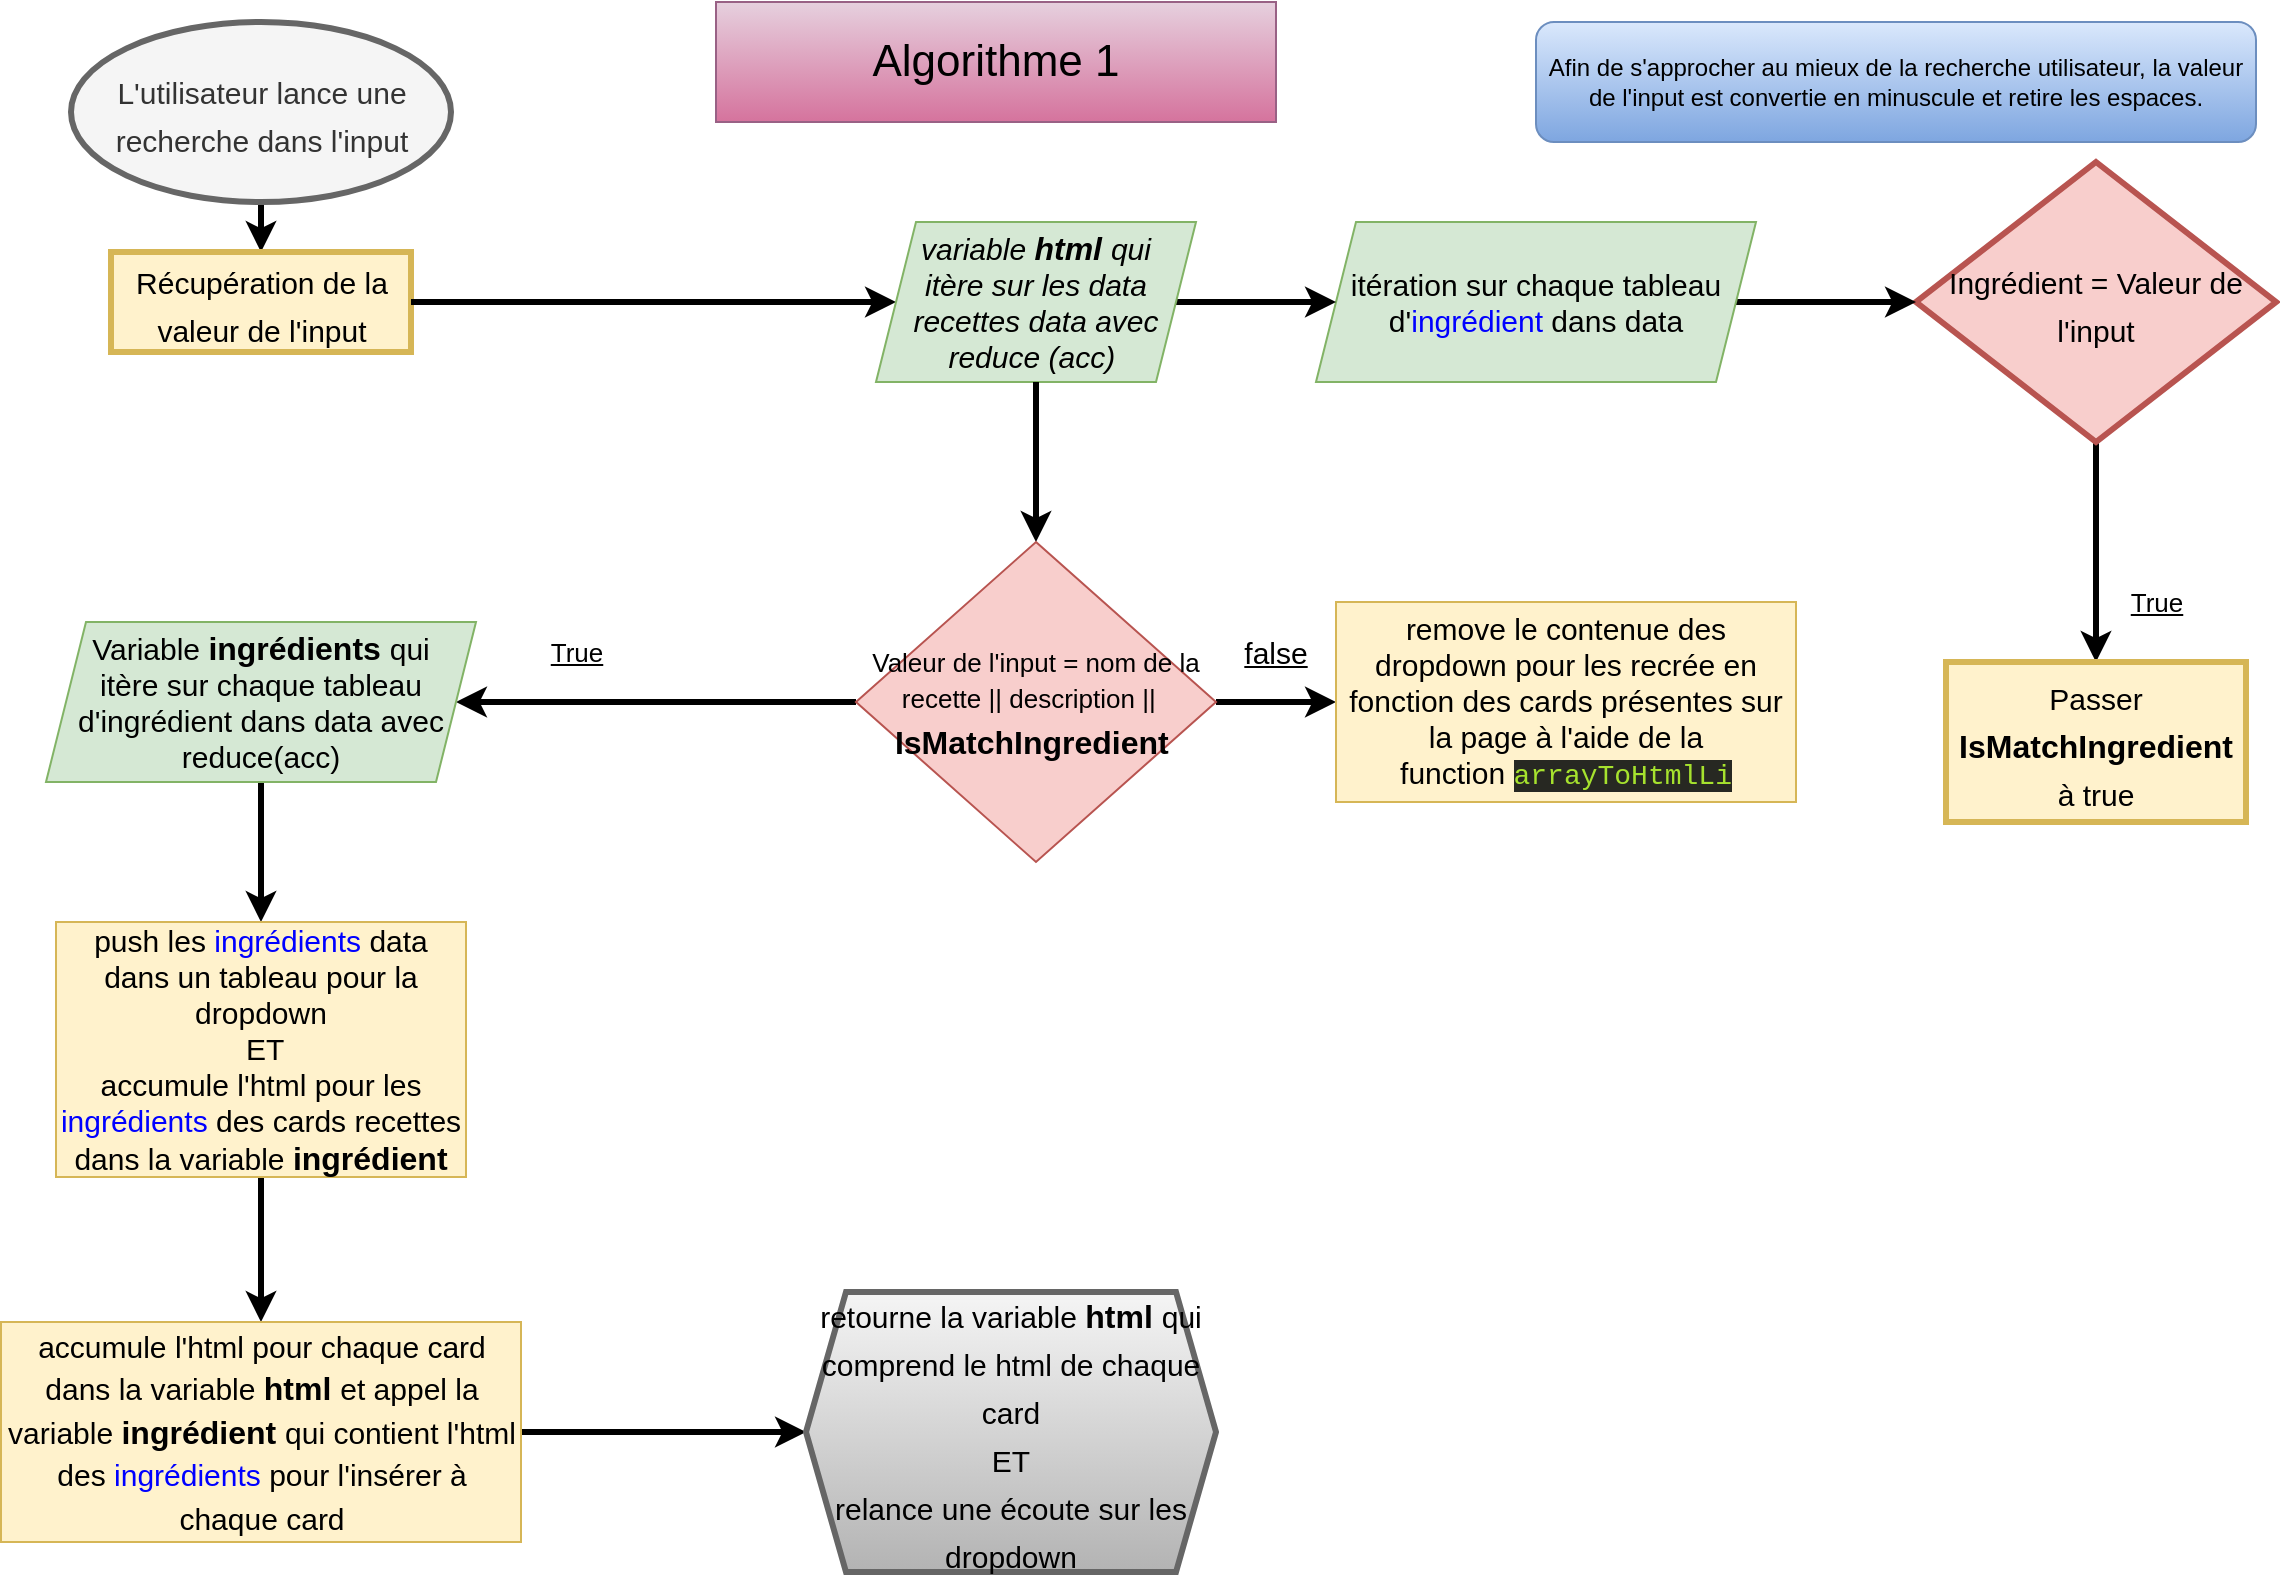 <mxfile version="15.9.1" type="github" pages="2">
  <diagram id="11DLtLcQ0q4nKdQ-IW-K" name="Page-1">
    <mxGraphModel dx="1220" dy="1112" grid="1" gridSize="10" guides="1" tooltips="1" connect="1" arrows="1" fold="1" page="1" pageScale="1" pageWidth="1169" pageHeight="827" math="0" shadow="0">
      <root>
        <mxCell id="0" />
        <mxCell id="1" parent="0" />
        <mxCell id="GyxKQUuqNOyYGBjIDTya-2" value="" style="edgeStyle=orthogonalEdgeStyle;orthogonalLoop=1;jettySize=auto;html=1;strokeWidth=3;" parent="1" source="NNSDG9ltlfEMwObovZCk-11" target="GyxKQUuqNOyYGBjIDTya-1" edge="1">
          <mxGeometry relative="1" as="geometry" />
        </mxCell>
        <mxCell id="NNSDG9ltlfEMwObovZCk-11" value="&lt;font style=&quot;font-size: 15px&quot;&gt;L&#39;utilisateur lance une recherche dans l&#39;input&lt;/font&gt;" style="ellipse;whiteSpace=wrap;html=1;fontSize=20;strokeColor=#666666;strokeWidth=3;fillColor=#f5f5f5;align=center;rounded=0;fontColor=#333333;" parent="1" vertex="1">
          <mxGeometry x="57.5" y="10" width="190" height="90" as="geometry" />
        </mxCell>
        <mxCell id="GyxKQUuqNOyYGBjIDTya-1" value="&lt;font style=&quot;font-size: 15px&quot;&gt;Récupération de la valeur de l&#39;input&lt;/font&gt;" style="whiteSpace=wrap;html=1;rounded=0;fontSize=20;strokeWidth=3;fillColor=#fff2cc;strokeColor=#d6b656;" parent="1" vertex="1">
          <mxGeometry x="77.5" y="125" width="150" height="50" as="geometry" />
        </mxCell>
        <mxCell id="GyxKQUuqNOyYGBjIDTya-8" value="&lt;span&gt;Afin de s&#39;approcher au mieux de la recherche utilisateur, la valeur de l&#39;input est convertie en minuscule et retire les espaces.&lt;/span&gt;" style="rounded=1;whiteSpace=wrap;html=1;fillColor=#dae8fc;strokeColor=#6c8ebf;gradientColor=#7ea6e0;" parent="1" vertex="1">
          <mxGeometry x="790" y="10" width="360" height="60" as="geometry" />
        </mxCell>
        <mxCell id="GyxKQUuqNOyYGBjIDTya-66" value="" style="edgeStyle=orthogonalEdgeStyle;rounded=1;orthogonalLoop=1;jettySize=auto;html=1;fontSize=15;strokeWidth=3;" parent="1" source="GyxKQUuqNOyYGBjIDTya-13" target="GyxKQUuqNOyYGBjIDTya-65" edge="1">
          <mxGeometry relative="1" as="geometry" />
        </mxCell>
        <mxCell id="GyxKQUuqNOyYGBjIDTya-13" value="&lt;font style=&quot;font-size: 15px&quot;&gt;Ingrédient = Valeur de l&#39;input&lt;/font&gt;" style="rhombus;whiteSpace=wrap;html=1;rounded=0;fontSize=20;strokeWidth=3;fillColor=#f8cecc;strokeColor=#b85450;" parent="1" vertex="1">
          <mxGeometry x="980" y="80" width="180" height="140" as="geometry" />
        </mxCell>
        <mxCell id="GyxKQUuqNOyYGBjIDTya-33" value="" style="edgeStyle=orthogonalEdgeStyle;orthogonalLoop=1;jettySize=auto;html=1;fontSize=13;strokeWidth=3;" parent="1" source="GyxKQUuqNOyYGBjIDTya-21" target="GyxKQUuqNOyYGBjIDTya-13" edge="1">
          <mxGeometry relative="1" as="geometry" />
        </mxCell>
        <mxCell id="GyxKQUuqNOyYGBjIDTya-21" value="itération sur chaque tableau d&#39;&lt;font color=&quot;#0000ff&quot;&gt;ingrédient&lt;/font&gt; dans data" style="shape=parallelogram;perimeter=parallelogramPerimeter;whiteSpace=wrap;html=1;fixedSize=1;fontSize=15;fillColor=#d5e8d4;strokeColor=#82b366;" parent="1" vertex="1">
          <mxGeometry x="680" y="110" width="220" height="80" as="geometry" />
        </mxCell>
        <mxCell id="GyxKQUuqNOyYGBjIDTya-25" value="" style="edgeStyle=orthogonalEdgeStyle;orthogonalLoop=1;jettySize=auto;html=1;fontSize=15;strokeWidth=3;" parent="1" source="GyxKQUuqNOyYGBjIDTya-24" target="GyxKQUuqNOyYGBjIDTya-21" edge="1">
          <mxGeometry relative="1" as="geometry" />
        </mxCell>
        <mxCell id="GyxKQUuqNOyYGBjIDTya-26" value="" style="edgeStyle=orthogonalEdgeStyle;orthogonalLoop=1;jettySize=auto;html=1;fontSize=15;strokeWidth=3;" parent="1" source="GyxKQUuqNOyYGBjIDTya-1" target="GyxKQUuqNOyYGBjIDTya-24" edge="1">
          <mxGeometry relative="1" as="geometry" />
        </mxCell>
        <mxCell id="GyxKQUuqNOyYGBjIDTya-24" value="&lt;i&gt;variable &lt;b&gt;&lt;font style=&quot;font-size: 16px&quot;&gt;html &lt;/font&gt;&lt;/b&gt;qui itère&amp;nbsp;sur les data recettes data avec reduce (acc)&amp;nbsp;&lt;/i&gt;" style="shape=parallelogram;perimeter=parallelogramPerimeter;whiteSpace=wrap;html=1;fixedSize=1;fontSize=15;fillColor=#d5e8d4;strokeColor=#82b366;" parent="1" vertex="1">
          <mxGeometry x="460" y="110" width="160" height="80" as="geometry" />
        </mxCell>
        <mxCell id="GyxKQUuqNOyYGBjIDTya-32" value="" style="edgeStyle=orthogonalEdgeStyle;orthogonalLoop=1;jettySize=auto;html=1;fontSize=15;strokeWidth=3;" parent="1" source="GyxKQUuqNOyYGBjIDTya-24" target="GyxKQUuqNOyYGBjIDTya-31" edge="1">
          <mxGeometry relative="1" as="geometry" />
        </mxCell>
        <mxCell id="GyxKQUuqNOyYGBjIDTya-56" value="" style="edgeStyle=orthogonalEdgeStyle;rounded=1;orthogonalLoop=1;jettySize=auto;html=1;fontSize=18;strokeWidth=3;" parent="1" source="GyxKQUuqNOyYGBjIDTya-31" target="GyxKQUuqNOyYGBjIDTya-47" edge="1">
          <mxGeometry relative="1" as="geometry" />
        </mxCell>
        <mxCell id="GyxKQUuqNOyYGBjIDTya-63" value="" style="edgeStyle=orthogonalEdgeStyle;rounded=1;orthogonalLoop=1;jettySize=auto;html=1;fontSize=15;strokeWidth=3;" parent="1" source="GyxKQUuqNOyYGBjIDTya-31" target="GyxKQUuqNOyYGBjIDTya-62" edge="1">
          <mxGeometry relative="1" as="geometry" />
        </mxCell>
        <mxCell id="GyxKQUuqNOyYGBjIDTya-31" value="&lt;div&gt;&lt;span style=&quot;font-size: 13px&quot;&gt;Valeur de l&#39;input = nom de la recette || description ||&amp;nbsp;&amp;nbsp;&lt;/span&gt;&lt;/div&gt;&lt;b style=&quot;font-size: 20px&quot;&gt;&lt;font style=&quot;font-size: 16px&quot;&gt;IsMatchIngredient&lt;/font&gt;&lt;/b&gt;&amp;nbsp;" style="rhombus;whiteSpace=wrap;html=1;fontSize=15;align=center;fillColor=#f8cecc;strokeColor=#b85450;" parent="1" vertex="1">
          <mxGeometry x="450" y="270" width="180" height="160" as="geometry" />
        </mxCell>
        <mxCell id="GyxKQUuqNOyYGBjIDTya-43" value="&lt;u&gt;True&lt;/u&gt;" style="text;html=1;align=center;verticalAlign=middle;resizable=0;points=[];autosize=1;strokeColor=none;fillColor=none;fontSize=13;" parent="1" vertex="1">
          <mxGeometry x="290" y="315" width="40" height="20" as="geometry" />
        </mxCell>
        <mxCell id="GyxKQUuqNOyYGBjIDTya-49" value="" style="edgeStyle=orthogonalEdgeStyle;orthogonalLoop=1;jettySize=auto;html=1;fontSize=13;strokeWidth=3;" parent="1" source="GyxKQUuqNOyYGBjIDTya-47" edge="1">
          <mxGeometry relative="1" as="geometry">
            <mxPoint x="152.5" y="460" as="targetPoint" />
          </mxGeometry>
        </mxCell>
        <mxCell id="GyxKQUuqNOyYGBjIDTya-47" value="Variable &lt;b&gt;&lt;font style=&quot;font-size: 16px&quot;&gt;ingrédients&amp;nbsp;&lt;/font&gt;&lt;/b&gt;qui itère&amp;nbsp;sur chaque tableau d&#39;ingrédient dans data avec reduce(acc)" style="shape=parallelogram;perimeter=parallelogramPerimeter;whiteSpace=wrap;html=1;fixedSize=1;fontSize=15;strokeColor=#82b366;fillColor=#d5e8d4;" parent="1" vertex="1">
          <mxGeometry x="45" y="310" width="215" height="80" as="geometry" />
        </mxCell>
        <mxCell id="5RAS_szPqogxNTAk09Gu-1" value="" style="edgeStyle=orthogonalEdgeStyle;rounded=1;orthogonalLoop=1;jettySize=auto;html=1;strokeWidth=3;" edge="1" parent="1" source="GyxKQUuqNOyYGBjIDTya-54" target="GyxKQUuqNOyYGBjIDTya-57">
          <mxGeometry relative="1" as="geometry" />
        </mxCell>
        <mxCell id="GyxKQUuqNOyYGBjIDTya-54" value="push les &lt;font color=&quot;#0000ff&quot;&gt;ingrédients &lt;/font&gt;data dans un tableau pour la dropdown&lt;br&gt;&amp;nbsp;ET&lt;br&gt;accumule l&#39;html pour les &lt;font color=&quot;#0000ff&quot;&gt;ingrédients &lt;/font&gt;des cards recettes dans la variable &lt;b&gt;&lt;font style=&quot;font-size: 16px&quot;&gt;ingrédient&lt;/font&gt;&lt;/b&gt;" style="whiteSpace=wrap;html=1;fontSize=15;strokeColor=#d6b656;fillColor=#fff2cc;" parent="1" vertex="1">
          <mxGeometry x="50" y="460" width="205" height="127.5" as="geometry" />
        </mxCell>
        <mxCell id="Dz67CkXoaktXKu4GuAfc-1" style="edgeStyle=orthogonalEdgeStyle;rounded=1;orthogonalLoop=1;jettySize=auto;html=1;strokeWidth=3;" parent="1" source="GyxKQUuqNOyYGBjIDTya-57" target="GyxKQUuqNOyYGBjIDTya-69" edge="1">
          <mxGeometry relative="1" as="geometry" />
        </mxCell>
        <mxCell id="GyxKQUuqNOyYGBjIDTya-57" value="&lt;font&gt;&lt;span style=&quot;font-size: 15px&quot;&gt;accumule l&#39;html pour chaque card dans la variable &lt;/span&gt;&lt;b&gt;&lt;font style=&quot;font-size: 16px&quot;&gt;html &lt;/font&gt;&lt;/b&gt;&lt;span style=&quot;font-size: 15px&quot;&gt;et appel la variable &lt;/span&gt;&lt;b&gt;&lt;font style=&quot;font-size: 16px&quot;&gt;ingrédient &lt;/font&gt;&lt;/b&gt;&lt;span style=&quot;font-size: 15px&quot;&gt;qui contient l&#39;html des &lt;font color=&quot;#0000ff&quot;&gt;ingrédients &lt;/font&gt;pour l&#39;insérer à chaque card&lt;/span&gt;&lt;/font&gt;" style="rounded=0;whiteSpace=wrap;html=1;fontSize=18;align=center;fillColor=#fff2cc;strokeColor=#d6b656;" parent="1" vertex="1">
          <mxGeometry x="22.5" y="660" width="260" height="110" as="geometry" />
        </mxCell>
        <mxCell id="GyxKQUuqNOyYGBjIDTya-62" value="remove le contenue des dropdown pour les recrée en fonction des cards présentes sur la page à l&#39;aide de la function&amp;nbsp;&lt;span style=&quot;color: rgb(166 , 226 , 46) ; background-color: rgb(39 , 40 , 34) ; font-family: &amp;#34;consolas&amp;#34; , &amp;#34;courier new&amp;#34; , monospace ; font-size: 14px&quot;&gt;arrayToHtmlLi&lt;/span&gt;" style="whiteSpace=wrap;html=1;fontSize=15;strokeColor=#d6b656;fillColor=#fff2cc;" parent="1" vertex="1">
          <mxGeometry x="690" y="300" width="230" height="100" as="geometry" />
        </mxCell>
        <mxCell id="GyxKQUuqNOyYGBjIDTya-64" value="&lt;u&gt;false&lt;/u&gt;" style="text;html=1;strokeColor=none;fillColor=none;align=center;verticalAlign=middle;whiteSpace=wrap;rounded=0;fontSize=15;" parent="1" vertex="1">
          <mxGeometry x="630" y="310" width="60" height="30" as="geometry" />
        </mxCell>
        <mxCell id="GyxKQUuqNOyYGBjIDTya-65" value="&lt;font&gt;&lt;span style=&quot;font-size: 15px&quot;&gt;Passer &lt;/span&gt;&lt;b&gt;&lt;font style=&quot;font-size: 16px&quot;&gt;IsMatchIngredient&lt;/font&gt;&lt;/b&gt;&lt;span style=&quot;font-size: 15px&quot;&gt; à true&lt;/span&gt;&lt;/font&gt;" style="whiteSpace=wrap;html=1;rounded=0;fontSize=20;strokeColor=#d6b656;strokeWidth=3;fillColor=#fff2cc;" parent="1" vertex="1">
          <mxGeometry x="995" y="330" width="150" height="80" as="geometry" />
        </mxCell>
        <mxCell id="GyxKQUuqNOyYGBjIDTya-69" value="&lt;font&gt;&lt;span style=&quot;font-size: 15px&quot;&gt;retourne la variable &lt;/span&gt;&lt;b&gt;&lt;font style=&quot;font-size: 16px&quot;&gt;html &lt;/font&gt;&lt;/b&gt;&lt;span style=&quot;font-size: 15px&quot;&gt;qui comprend le html de chaque card&lt;br&gt;ET&lt;br&gt;relance une écoute sur les dropdown&lt;br&gt;&lt;/span&gt;&lt;/font&gt;" style="shape=hexagon;perimeter=hexagonPerimeter2;whiteSpace=wrap;html=1;fixedSize=1;rounded=0;fontSize=20;strokeWidth=3;fillColor=#f5f5f5;gradientColor=#b3b3b3;strokeColor=#666666;" parent="1" vertex="1">
          <mxGeometry x="425" y="645" width="205" height="140" as="geometry" />
        </mxCell>
        <mxCell id="GyxKQUuqNOyYGBjIDTya-71" value="&lt;font style=&quot;font-size: 22px&quot;&gt;Algorithme 1&lt;/font&gt;" style="text;html=1;fillColor=#e6d0de;align=center;verticalAlign=middle;whiteSpace=wrap;rounded=0;fontSize=16;strokeColor=#996185;gradientColor=#d5739d;" parent="1" vertex="1">
          <mxGeometry x="380" width="280" height="60" as="geometry" />
        </mxCell>
        <mxCell id="BKEW_v0mJqis7EFnz9BJ-2" value="&lt;u&gt;True&lt;/u&gt;" style="text;html=1;align=center;verticalAlign=middle;resizable=0;points=[];autosize=1;strokeColor=none;fillColor=none;fontSize=13;" parent="1" vertex="1">
          <mxGeometry x="1080" y="290" width="40" height="20" as="geometry" />
        </mxCell>
      </root>
    </mxGraphModel>
  </diagram>
  <diagram id="1iwCDWMgIz8k7EVZaU8_" name="Page-2">
    <mxGraphModel dx="1220" dy="1112" grid="1" gridSize="10" guides="1" tooltips="1" connect="1" arrows="1" fold="1" page="1" pageScale="1" pageWidth="1169" pageHeight="827" math="0" shadow="0">
      <root>
        <mxCell id="D1E5VV4iOFXvNiiTyq4r-0" />
        <mxCell id="D1E5VV4iOFXvNiiTyq4r-1" parent="D1E5VV4iOFXvNiiTyq4r-0" />
        <mxCell id="aPlGfTYEOXeY_nC5mLVW-0" value="&lt;font style=&quot;font-size: 22px&quot;&gt;Algorithme 2&lt;br&gt;&lt;/font&gt;" style="text;html=1;fillColor=#e6d0de;align=center;verticalAlign=middle;whiteSpace=wrap;rounded=0;fontSize=16;strokeColor=#996185;gradientColor=#d5739d;" parent="D1E5VV4iOFXvNiiTyq4r-1" vertex="1">
          <mxGeometry x="380" width="280" height="60" as="geometry" />
        </mxCell>
        <mxCell id="PTbbZ5b7S-LYuo7BQXhY-0" value="&lt;span&gt;Afin de s&#39;approcher au mieux de la recherche utilisateur, la valeur de l&#39;input est convertie en minuscule et retire les espaces.&lt;/span&gt;" style="rounded=1;whiteSpace=wrap;html=1;fillColor=#dae8fc;strokeColor=#6c8ebf;gradientColor=#7ea6e0;" parent="D1E5VV4iOFXvNiiTyq4r-1" vertex="1">
          <mxGeometry x="790" y="10" width="360" height="60" as="geometry" />
        </mxCell>
        <mxCell id="JzsUhIZQl9w3UOIY0Sud-1" value="" style="edgeStyle=orthogonalEdgeStyle;rounded=1;orthogonalLoop=1;jettySize=auto;html=1;strokeWidth=3;" parent="D1E5VV4iOFXvNiiTyq4r-1" source="vUNFdTNFkPYIHp7YYOb6-0" target="JzsUhIZQl9w3UOIY0Sud-0" edge="1">
          <mxGeometry relative="1" as="geometry" />
        </mxCell>
        <mxCell id="vUNFdTNFkPYIHp7YYOb6-0" value="&lt;font style=&quot;font-size: 15px&quot;&gt;L&#39;utilisateur lance une recherche dans l&#39;input&lt;/font&gt;" style="ellipse;whiteSpace=wrap;html=1;fontSize=20;strokeColor=#666666;strokeWidth=3;fillColor=#f5f5f5;align=center;rounded=0;fontColor=#333333;" parent="D1E5VV4iOFXvNiiTyq4r-1" vertex="1">
          <mxGeometry x="50" y="10" width="190" height="90" as="geometry" />
        </mxCell>
        <mxCell id="RWWKRG0oMQzYlbA7-Doh-1" value="" style="edgeStyle=orthogonalEdgeStyle;rounded=1;orthogonalLoop=1;jettySize=auto;html=1;strokeWidth=3;" parent="D1E5VV4iOFXvNiiTyq4r-1" source="JzsUhIZQl9w3UOIY0Sud-0" target="RWWKRG0oMQzYlbA7-Doh-0" edge="1">
          <mxGeometry relative="1" as="geometry" />
        </mxCell>
        <mxCell id="JzsUhIZQl9w3UOIY0Sud-0" value="&lt;font style=&quot;font-size: 15px&quot;&gt;Récupération de la valeur de l&#39;input&lt;/font&gt;" style="whiteSpace=wrap;html=1;rounded=0;fontSize=20;strokeWidth=3;fillColor=#fff2cc;strokeColor=#d6b656;" parent="D1E5VV4iOFXvNiiTyq4r-1" vertex="1">
          <mxGeometry x="70" y="140" width="150" height="50" as="geometry" />
        </mxCell>
        <mxCell id="1SXh3DYduKJZJxUFYwPZ-1" value="" style="edgeStyle=orthogonalEdgeStyle;rounded=1;orthogonalLoop=1;jettySize=auto;html=1;fontSize=13;strokeWidth=3;" parent="D1E5VV4iOFXvNiiTyq4r-1" source="RWWKRG0oMQzYlbA7-Doh-0" target="1SXh3DYduKJZJxUFYwPZ-0" edge="1">
          <mxGeometry relative="1" as="geometry" />
        </mxCell>
        <mxCell id="RWWKRG0oMQzYlbA7-Doh-0" value="itération sur les datas ingredients et ustensils depuis la variable &lt;b&gt;&lt;font style=&quot;font-size: 20px&quot;&gt;recettes&lt;/font&gt;&lt;/b&gt;" style="shape=parallelogram;perimeter=parallelogramPerimeter;whiteSpace=wrap;html=1;fixedSize=1;fontSize=15;fillColor=#d5e8d4;strokeColor=#82b366;" parent="D1E5VV4iOFXvNiiTyq4r-1" vertex="1">
          <mxGeometry x="270" y="125" width="270" height="80" as="geometry" />
        </mxCell>
        <mxCell id="RhAVklBRLqYQkVHg7o_o-1" value="" style="edgeStyle=orthogonalEdgeStyle;rounded=1;orthogonalLoop=1;jettySize=auto;html=1;fontSize=13;strokeWidth=3;" parent="D1E5VV4iOFXvNiiTyq4r-1" source="1SXh3DYduKJZJxUFYwPZ-0" target="RhAVklBRLqYQkVHg7o_o-0" edge="1">
          <mxGeometry relative="1" as="geometry" />
        </mxCell>
        <mxCell id="B73yGUFnMEvD0lNT4ph0-0" style="edgeStyle=orthogonalEdgeStyle;rounded=1;orthogonalLoop=1;jettySize=auto;html=1;entryX=0.452;entryY=1;entryDx=0;entryDy=0;entryPerimeter=0;strokeWidth=3;" edge="1" parent="D1E5VV4iOFXvNiiTyq4r-1" source="1SXh3DYduKJZJxUFYwPZ-0" target="RWWKRG0oMQzYlbA7-Doh-0">
          <mxGeometry relative="1" as="geometry">
            <Array as="points">
              <mxPoint x="675" y="265" />
              <mxPoint x="392" y="265" />
            </Array>
          </mxGeometry>
        </mxCell>
        <mxCell id="1SXh3DYduKJZJxUFYwPZ-0" value="&lt;div&gt;&lt;span style=&quot;font-size: 13px&quot;&gt;Valeur de l&#39;input = nom de la recette || description ||&amp;nbsp; &lt;/span&gt;&lt;font size=&quot;1&quot;&gt;&lt;span style=&quot;font-size: 13px&quot;&gt;ingrédient || appareil || ustensils&lt;/span&gt;&lt;/font&gt;&lt;/div&gt;" style="rhombus;whiteSpace=wrap;html=1;fontSize=15;align=center;fillColor=#f8cecc;strokeColor=#b85450;" parent="D1E5VV4iOFXvNiiTyq4r-1" vertex="1">
          <mxGeometry x="585" y="85" width="180" height="160" as="geometry" />
        </mxCell>
        <mxCell id="Xaapp1YN-O4LaWypMbmZ-2" value="" style="edgeStyle=orthogonalEdgeStyle;rounded=1;orthogonalLoop=1;jettySize=auto;html=1;fontSize=20;strokeWidth=3;" parent="D1E5VV4iOFXvNiiTyq4r-1" source="RhAVklBRLqYQkVHg7o_o-0" target="RhAVklBRLqYQkVHg7o_o-2" edge="1">
          <mxGeometry relative="1" as="geometry" />
        </mxCell>
        <mxCell id="RhAVklBRLqYQkVHg7o_o-0" value="&lt;font&gt;&lt;span style=&quot;font-size: 15px&quot;&gt;récupère chaque recette dans la data qui correspond et les stock dans la variable &lt;/span&gt;&lt;b&gt;&lt;font style=&quot;font-size: 20px&quot;&gt;recettes&lt;/font&gt;&lt;/b&gt;&lt;br&gt;&lt;/font&gt;" style="whiteSpace=wrap;html=1;rounded=0;fontSize=20;strokeWidth=3;fillColor=#fff2cc;strokeColor=#d6b656;" parent="D1E5VV4iOFXvNiiTyq4r-1" vertex="1">
          <mxGeometry x="857.5" y="110" width="210" height="110" as="geometry" />
        </mxCell>
        <mxCell id="Xaapp1YN-O4LaWypMbmZ-1" value="" style="edgeStyle=orthogonalEdgeStyle;rounded=1;orthogonalLoop=1;jettySize=auto;html=1;fontSize=20;strokeWidth=3;" parent="D1E5VV4iOFXvNiiTyq4r-1" source="RhAVklBRLqYQkVHg7o_o-2" target="RhAVklBRLqYQkVHg7o_o-3" edge="1">
          <mxGeometry relative="1" as="geometry" />
        </mxCell>
        <mxCell id="RhAVklBRLqYQkVHg7o_o-2" value="itére sur les data de chaque recettes à partir de &lt;font style=&quot;font-weight: bold ; font-size: 19px&quot;&gt;recettes &lt;/font&gt;&lt;font style=&quot;font-size: 13px&quot;&gt;dans la variable&lt;/font&gt;&lt;font style=&quot;font-weight: bold ; font-size: 19px&quot;&gt; html &lt;/font&gt;&lt;font style=&quot;font-size: 13px&quot;&gt;puis stock le html à injecter ET incrémente un tableau d&#39;appareil et d&#39;ustensils pour la dropdown&lt;/font&gt;" style="shape=parallelogram;perimeter=parallelogramPerimeter;whiteSpace=wrap;html=1;fixedSize=1;fontSize=15;fillColor=#d5e8d4;strokeColor=#82b366;" parent="D1E5VV4iOFXvNiiTyq4r-1" vertex="1">
          <mxGeometry x="817.5" y="380" width="290" height="120" as="geometry" />
        </mxCell>
        <mxCell id="HPc0ZqEH5N3YR5wFVjXv-1" value="" style="edgeStyle=orthogonalEdgeStyle;rounded=1;orthogonalLoop=1;jettySize=auto;html=1;fontSize=20;strokeWidth=3;" parent="D1E5VV4iOFXvNiiTyq4r-1" source="RhAVklBRLqYQkVHg7o_o-3" target="HPc0ZqEH5N3YR5wFVjXv-0" edge="1">
          <mxGeometry relative="1" as="geometry" />
        </mxCell>
        <mxCell id="RhAVklBRLqYQkVHg7o_o-3" value="itére sur les ingrédients de &lt;b&gt;&lt;font style=&quot;font-size: 20px&quot;&gt;recettes &lt;/font&gt;&lt;/b&gt;pour le stocker dans &lt;b&gt;&lt;font style=&quot;font-size: 20px&quot;&gt;listInngredients &lt;/font&gt;&lt;/b&gt;afin de l&#39;injecter dans le html ET incrémente un tableau d&#39;ingrédient pour la dropdown" style="shape=parallelogram;perimeter=parallelogramPerimeter;whiteSpace=wrap;html=1;fixedSize=1;fontSize=15;fillColor=#d5e8d4;strokeColor=#82b366;" parent="D1E5VV4iOFXvNiiTyq4r-1" vertex="1">
          <mxGeometry x="410" y="370" width="310" height="140" as="geometry" />
        </mxCell>
        <mxCell id="Xaapp1YN-O4LaWypMbmZ-3" value="True" style="text;html=1;strokeColor=none;fillColor=none;align=center;verticalAlign=middle;whiteSpace=wrap;rounded=0;fontSize=20;" parent="D1E5VV4iOFXvNiiTyq4r-1" vertex="1">
          <mxGeometry x="765" y="125" width="60" height="30" as="geometry" />
        </mxCell>
        <mxCell id="HPc0ZqEH5N3YR5wFVjXv-0" value="&lt;font style=&quot;font-size: 15px&quot;&gt;vide le html des card recettes et dropdown PUIS incrémente le html avec les valeur correspondante à l&#39;input ET relance une écoute sur les dropdown&lt;/font&gt;" style="whiteSpace=wrap;html=1;rounded=0;fontSize=20;strokeWidth=3;fillColor=#fff2cc;strokeColor=#d6b656;" parent="D1E5VV4iOFXvNiiTyq4r-1" vertex="1">
          <mxGeometry x="80" y="360" width="220" height="160" as="geometry" />
        </mxCell>
        <mxCell id="B73yGUFnMEvD0lNT4ph0-1" value="False" style="text;html=1;strokeColor=none;fillColor=none;align=center;verticalAlign=middle;whiteSpace=wrap;rounded=0;fontSize=20;" vertex="1" parent="D1E5VV4iOFXvNiiTyq4r-1">
          <mxGeometry x="525" y="230" width="60" height="30" as="geometry" />
        </mxCell>
      </root>
    </mxGraphModel>
  </diagram>
</mxfile>
